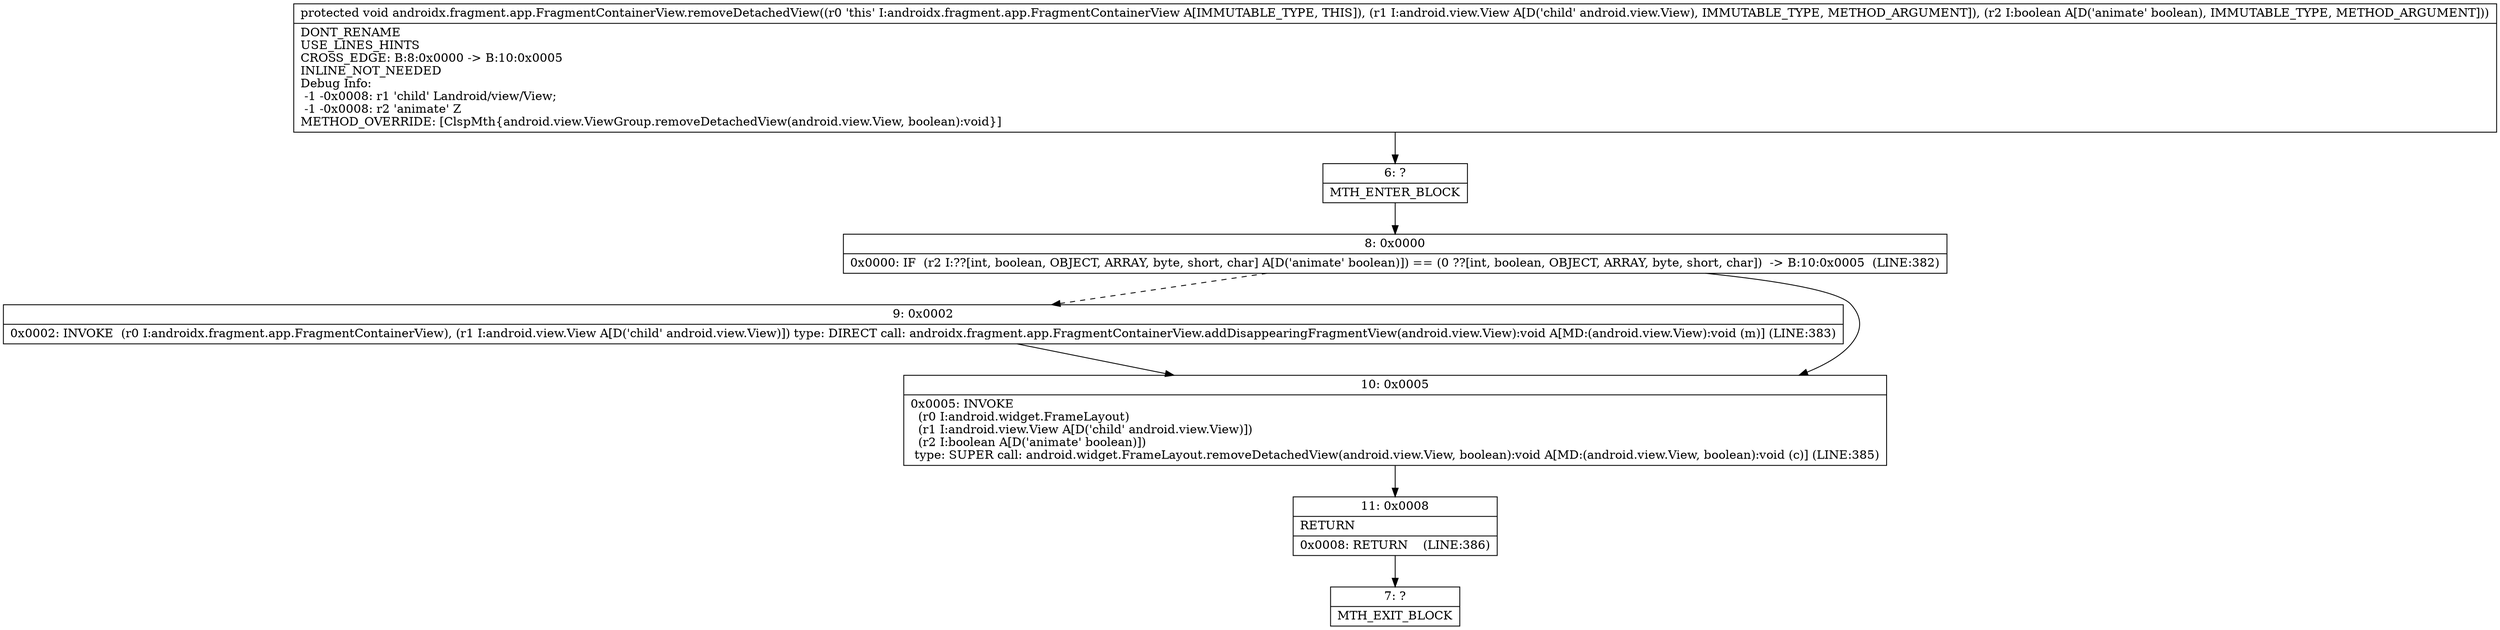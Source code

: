 digraph "CFG forandroidx.fragment.app.FragmentContainerView.removeDetachedView(Landroid\/view\/View;Z)V" {
Node_6 [shape=record,label="{6\:\ ?|MTH_ENTER_BLOCK\l}"];
Node_8 [shape=record,label="{8\:\ 0x0000|0x0000: IF  (r2 I:??[int, boolean, OBJECT, ARRAY, byte, short, char] A[D('animate' boolean)]) == (0 ??[int, boolean, OBJECT, ARRAY, byte, short, char])  \-\> B:10:0x0005  (LINE:382)\l}"];
Node_9 [shape=record,label="{9\:\ 0x0002|0x0002: INVOKE  (r0 I:androidx.fragment.app.FragmentContainerView), (r1 I:android.view.View A[D('child' android.view.View)]) type: DIRECT call: androidx.fragment.app.FragmentContainerView.addDisappearingFragmentView(android.view.View):void A[MD:(android.view.View):void (m)] (LINE:383)\l}"];
Node_10 [shape=record,label="{10\:\ 0x0005|0x0005: INVOKE  \l  (r0 I:android.widget.FrameLayout)\l  (r1 I:android.view.View A[D('child' android.view.View)])\l  (r2 I:boolean A[D('animate' boolean)])\l type: SUPER call: android.widget.FrameLayout.removeDetachedView(android.view.View, boolean):void A[MD:(android.view.View, boolean):void (c)] (LINE:385)\l}"];
Node_11 [shape=record,label="{11\:\ 0x0008|RETURN\l|0x0008: RETURN    (LINE:386)\l}"];
Node_7 [shape=record,label="{7\:\ ?|MTH_EXIT_BLOCK\l}"];
MethodNode[shape=record,label="{protected void androidx.fragment.app.FragmentContainerView.removeDetachedView((r0 'this' I:androidx.fragment.app.FragmentContainerView A[IMMUTABLE_TYPE, THIS]), (r1 I:android.view.View A[D('child' android.view.View), IMMUTABLE_TYPE, METHOD_ARGUMENT]), (r2 I:boolean A[D('animate' boolean), IMMUTABLE_TYPE, METHOD_ARGUMENT]))  | DONT_RENAME\lUSE_LINES_HINTS\lCROSS_EDGE: B:8:0x0000 \-\> B:10:0x0005\lINLINE_NOT_NEEDED\lDebug Info:\l  \-1 \-0x0008: r1 'child' Landroid\/view\/View;\l  \-1 \-0x0008: r2 'animate' Z\lMETHOD_OVERRIDE: [ClspMth\{android.view.ViewGroup.removeDetachedView(android.view.View, boolean):void\}]\l}"];
MethodNode -> Node_6;Node_6 -> Node_8;
Node_8 -> Node_9[style=dashed];
Node_8 -> Node_10;
Node_9 -> Node_10;
Node_10 -> Node_11;
Node_11 -> Node_7;
}

